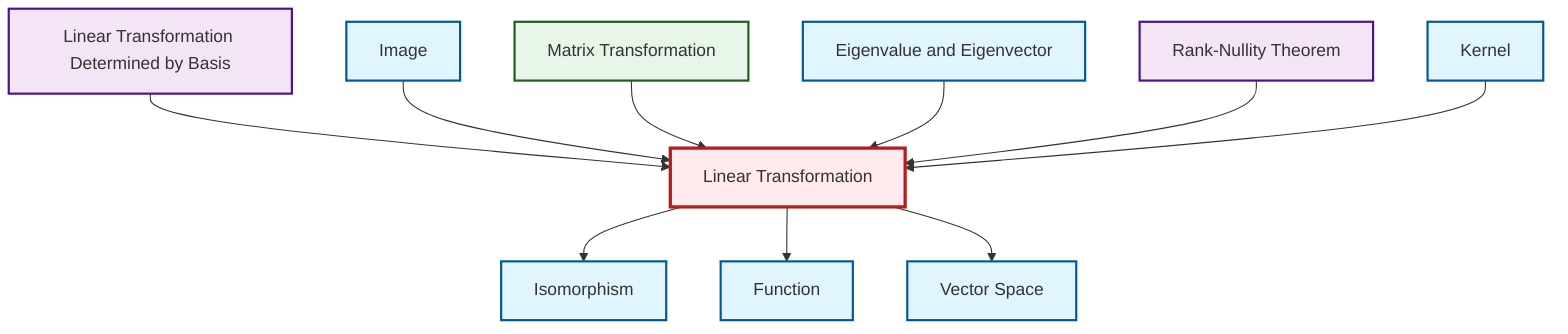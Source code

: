 graph TD
    classDef definition fill:#e1f5fe,stroke:#01579b,stroke-width:2px
    classDef theorem fill:#f3e5f5,stroke:#4a148c,stroke-width:2px
    classDef axiom fill:#fff3e0,stroke:#e65100,stroke-width:2px
    classDef example fill:#e8f5e9,stroke:#1b5e20,stroke-width:2px
    classDef current fill:#ffebee,stroke:#b71c1c,stroke-width:3px
    def-linear-transformation["Linear Transformation"]:::definition
    def-isomorphism["Isomorphism"]:::definition
    ex-matrix-transformation["Matrix Transformation"]:::example
    def-kernel["Kernel"]:::definition
    def-image["Image"]:::definition
    def-eigenvalue-eigenvector["Eigenvalue and Eigenvector"]:::definition
    def-function["Function"]:::definition
    def-vector-space["Vector Space"]:::definition
    thm-linear-transformation-basis["Linear Transformation Determined by Basis"]:::theorem
    thm-rank-nullity["Rank-Nullity Theorem"]:::theorem
    thm-linear-transformation-basis --> def-linear-transformation
    def-image --> def-linear-transformation
    ex-matrix-transformation --> def-linear-transformation
    def-eigenvalue-eigenvector --> def-linear-transformation
    def-linear-transformation --> def-isomorphism
    def-linear-transformation --> def-function
    def-linear-transformation --> def-vector-space
    thm-rank-nullity --> def-linear-transformation
    def-kernel --> def-linear-transformation
    class def-linear-transformation current